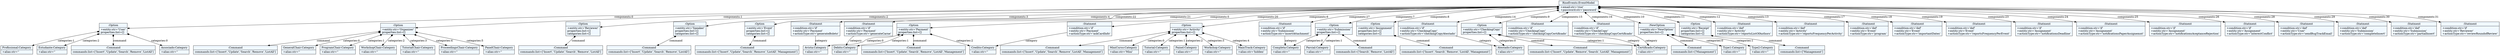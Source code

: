 
    digraph xtext {
    fontname = "Bitstream Vera Sans"
    fontsize = 8
    node[
        shape=record,
        style=filled,
        fillcolor=aliceblue
    ]
    nodesep = 0.3
    edge[dir=black,arrowtail=empty]


4540397664 -> 4540336224 [label="components:0" arrowtail=diamond dir=both]
4540336224 -> 4540334768 [label="command" arrowtail=diamond dir=both]
4540334768[label="{:Command|commands:list=['Insert','Update','Search','Remove','ListAll']\l}"]
4540336224 -> 4540432792 [label="categories:0" arrowtail=diamond dir=both]
4540432792[label="{Associado:Category|+alias:str=''\l}"]
4540336224 -> 4540432848 [label="categories:1" arrowtail=diamond dir=both]
4540432848[label="{Profissional:Category|+alias:str=''\l}"]
4540336224 -> 4540433016 [label="categories:2" arrowtail=diamond dir=both]
4540433016[label="{Estudante:Category|+alias:str=''\l}"]
4540336224[label="{:Option|+entity:str='User'\lproperties:list=[]\l}"]
4540397664 -> 4540335832 [label="components:1" arrowtail=diamond dir=both]
4540335832 -> 4540335272 [label="command" arrowtail=diamond dir=both]
4540335272[label="{:Command|commands:list=['Insert','Update','Search','Remove','ListAll']\l}"]
4540335832 -> 4540432904 [label="categories:0" arrowtail=diamond dir=both]
4540432904[label="{GeneralChair:Category|+alias:str=''\l}"]
4540335832 -> 4540433184 [label="categories:1" arrowtail=diamond dir=both]
4540433184[label="{ProgramChair:Category|+alias:str=''\l}"]
4540335832 -> 4540433296 [label="categories:2" arrowtail=diamond dir=both]
4540433296[label="{WorkshopChair:Category|+alias:str=''\l}"]
4540335832 -> 4540433352 [label="categories:3" arrowtail=diamond dir=both]
4540433352[label="{TutorialChair:Category|+alias:str=''\l}"]
4540335832 -> 4540433408 [label="categories:4" arrowtail=diamond dir=both]
4540433408[label="{ProceedingsChair:Category|+alias:str=''\l}"]
4540335832 -> 4540433464 [label="categories:5" arrowtail=diamond dir=both]
4540433464[label="{PanelChair:Category|+alias:str=''\l}"]
4540335832[label="{:Option|+entity:str='Organizer'\lproperties:list=[]\l}"]
4540397664 -> 4540334656 [label="components:2" arrowtail=diamond dir=both]
4540334656 -> 4540433520 [label="command" arrowtail=diamond dir=both]
4540433520[label="{:Command|commands:list=['Insert','Update','Search','Remove','ListAll']\l}"]
4540334656[label="{:Option|+entity:str='Reviewer'\lproperties:list=[]\lcategories:list=[]\l}"]
4540397664 -> 4540433128 [label="components:3" arrowtail=diamond dir=both]
4540433128 -> 4540433240 [label="command" arrowtail=diamond dir=both]
4540433240[label="{:Command|commands:list=['Insert','Update','Search','Remove','ListAll']\l}"]
4540433128[label="{:Option|+entity:str='Speaker'\lproperties:list=[]\lcategories:list=[]\l}"]
4540397664 -> 4540433072 [label="components:4" arrowtail=diamond dir=both]
4540433072 -> 4540433688 [label="command" arrowtail=diamond dir=both]
4540433688[label="{:Command|commands:list=['Insert','Update','Search','Remove','ListAll','Management']\l}"]
4540433072[label="{:Option|+entity:str='Event'\lproperties:list=[]\lcategories:list=[]\l}"]
4540397664 -> 4540433576 [label="components:5" arrowtail=diamond dir=both]
4540433576 -> 4540433800 [label="command" arrowtail=diamond dir=both]
4540433800[label="{:Command|commands:list=['Insert','Update','Search','Remove','ListAll','Management']\l}"]
4540433576 -> 4540433912 [label="categories:0" arrowtail=diamond dir=both]
4540433912[label="{Avista:Category|+alias:str=''\l}"]
4540433576 -> 4540433968 [label="categories:1" arrowtail=diamond dir=both]
4540433968[label="{Debito:Category|+alias:str=''\l}"]
4540433576 -> 4540434080 [label="categories:2" arrowtail=diamond dir=both]
4540434080[label="{Credito:Category|+alias:str=''\l}"]
4540433576[label="{:Option|+entity:str='Payment'\lproperties:list=[]\l}"]
4540397664 -> 4540433632 [label="components:6" arrowtail=diamond dir=both]
4540433632 -> 4540434136 [label="command" arrowtail=diamond dir=both]
4540434136[label="{:Command|commands:list=['Insert','Update','Search','Remove','ListAll','Management']\l}"]
4540433632 -> 4540434024 [label="categories:0" arrowtail=diamond dir=both]
4540434024[label="{MiniCurso:Category|+alias:str='Mini'\l}"]
4540433632 -> 4540434248 [label="categories:1" arrowtail=diamond dir=both]
4540434248[label="{Tutorial:Category|+alias:str=''\l}"]
4540433632 -> 4540434304 [label="categories:2" arrowtail=diamond dir=both]
4540434304[label="{Painel:Category|+alias:str=''\l}"]
4540433632 -> 4540434416 [label="categories:3" arrowtail=diamond dir=both]
4540434416[label="{Workshop:Category|+alias:str=''\l}"]
4540433632 -> 4540434472 [label="categories:4" arrowtail=diamond dir=both]
4540434472[label="{MainTrack:Category|+alias:str='hidden'\l}"]
4540433632[label="{:Option|+entity:str='Activity'\lproperties:list=[]\l}"]
4540397664 -> 4540433856 [label="components:7" arrowtail=diamond dir=both]
4540433856 -> 4540434528 [label="command" arrowtail=diamond dir=both]
4540434528[label="{:Command|commands:list=['Search','Remove','ListAll']\l}"]
4540433856 -> 4540434584 [label="categories:0" arrowtail=diamond dir=both]
4540434584[label="{Completa:Category|+alias:str=''\l}"]
4540433856 -> 4540434640 [label="categories:1" arrowtail=diamond dir=both]
4540434640[label="{Parcial:Category|+alias:str=''\l}"]
4540433856[label="{:Option|+entity:str='Submission'\lproperties:list=[]\l}"]
4540397664 -> 4540434192 [label="components:8" arrowtail=diamond dir=both]
4540434192 -> 4540434752 [label="command" arrowtail=diamond dir=both]
4540434752[label="{:Command|commands:list=['Insert','Search','Remove','ListAll','Management']\l}"]
4540434192[label="{:Option|+entity:str='Assignment'\lproperties:list=[]\lcategories:list=[]\l}"]
4540397664 -> 4540434360 [label="components:9" arrowtail=diamond dir=both]
4540434360 -> 4540434696 [label="command" arrowtail=diamond dir=both]
4540434696[label="{:Command|commands:list=['Insert','Update','Remove','Search','ListAll','Management']\l}"]
4540434360 -> 4540434920 [label="categories:0" arrowtail=diamond dir=both]
4540434920[label="{Atestado:Category|+alias:str=''\l}"]
4540434360 -> 4540434976 [label="categories:1" arrowtail=diamond dir=both]
4540434976[label="{Certificado:Category|+alias:str=''\l}"]
4540434360[label="{:Option|+entity:str='CheckingCopy'\lproperties:list=[]\l}"]
4540397664 -> 4540433744 [label="components:10" arrowtail=diamond dir=both]
4540433744 -> 4540435088 [label="command" arrowtail=diamond dir=both]
4540435088[label="{:Command|commands:list=['Management']\l}"]
4540433744 -> 4540435032 [label="categories:0" arrowtail=diamond dir=both]
4540435032[label="{Type1:Category|+alias:str=''\l}"]
4540433744 -> 4540435200 [label="categories:1" arrowtail=diamond dir=both]
4540435200[label="{Type2:Category|+alias:str=''\l}"]
4540433744[label="{:NewOption|+entity:str='NewOption'\lproperties:list=[]\l}"]
4540397664 -> 4540434864 [label="components:11" arrowtail=diamond dir=both]
4540434864 -> 4540435312 [label="command" arrowtail=diamond dir=both]
4540435312[label="{:Command|commands:list=['Management']\l}"]
4540434864[label="{:Option|+entity:str='Receipt'\lproperties:list=[]\lcategories:list=[]\l}"]
4540397664 -> 4540435144 [label="components:12" arrowtail=diamond dir=both]
4540435144[label="{:Statment|+condition:str='def'\l+entity:str='Activity'\l+actionType:str='reportsListOfAuthors'\l}"]
4540397664 -> 4540434808 [label="components:13" arrowtail=diamond dir=both]
4540434808[label="{:Statment|+condition:str='def'\l+entity:str='Activity'\l+actionType:str='reportsFrequencyPerActivity'\l}"]
4540397664 -> 4540435256 [label="components:14" arrowtail=diamond dir=both]
4540435256 -> 4540434920 [label="category" ]
4540435256[label="{:Statment|+condition:str='if'\l+entity:str='CheckingCopy'\l+actionType:str='checkingCopyAtestado'\l}"]
4540397664 -> 4540435424 [label="components:15" arrowtail=diamond dir=both]
4540435424 -> 4540434976 [label="category" ]
4540435424[label="{:Statment|+condition:str='if'\l+entity:str='CheckingCopy'\l+actionType:str='checkingCopyCertificado'\l}"]
4540397664 -> 4540435536 [label="components:16" arrowtail=diamond dir=both]
4540435536 -> 4540434976 [label="category" ]
4540435536[label="{:Statment|+condition:str='if'\l+entity:str='CheckiCopy'\l+actionType:str='checkingCopyCertificado'\l}"]
4540397664 -> 4540435648 [label="components:17" arrowtail=diamond dir=both]
4540435648[label="{:Statment|+condition:str='def'\l+entity:str='Event'\l+actionType:str='program'\l}"]
4540397664 -> 4540435760 [label="components:18" arrowtail=diamond dir=both]
4540435760[label="{:Statment|+condition:str='def'\l+entity:str='Event'\l+actionType:str='importantDates'\l}"]
4540397664 -> 4540435816 [label="components:19" arrowtail=diamond dir=both]
4540435816[label="{:Statment|+condition:str='def'\l+entity:str='Event'\l+actionType:str='reportsFrequencyPerEvent'\l}"]
4540397664 -> 4540435872 [label="components:20" arrowtail=diamond dir=both]
4540435872 -> 4540434080 [label="category" ]
4540435872[label="{:Statment|+condition:str='if'\l+entity:str='Payment'\l+actionType:str='askCardInfo'\l}"]
4540397664 -> 4540435928 [label="components:21" arrowtail=diamond dir=both]
4540435928 -> 4540433968 [label="category" ]
4540435928[label="{:Statment|+condition:str='if'\l+entity:str='Payment'\l+actionType:str='generateCarne'\l}"]
4540397664 -> 4540436040 [label="components:22" arrowtail=diamond dir=both]
4540436040 -> 4540433912 [label="category" ]
4540436040[label="{:Statment|+condition:str='if'\l+entity:str='Payment'\l+actionType:str='generateBoleto'\l}"]
4540397664 -> 4540436152 [label="components:23" arrowtail=diamond dir=both]
4540436152[label="{:Statment|+condition:str='if'\l+entity:str='Assignment'\l+actionType:str='notificationsDeadline'\l}"]
4540397664 -> 4540436264 [label="components:24" arrowtail=diamond dir=both]
4540436264[label="{:Statment|+condition:str='if'\l+entity:str='Assignment'\l+actionType:str='notificationsPaperAssignemnt'\l}"]
4540397664 -> 4540436320 [label="components:25" arrowtail=diamond dir=both]
4540436320[label="{:Statment|+condition:str='if'\l+entity:str='Assignment'\l+actionType:str='notificationsAceptanceRejection'\l}"]
4540397664 -> 4540436376 [label="components:26" arrowtail=diamond dir=both]
4540436376[label="{:Statment|+condition:str='if'\l+entity:str='Assignment'\l+actionType:str='interestConflict'\l}"]
4540397664 -> 4540436432 [label="components:27" arrowtail=diamond dir=both]
4540436432 -> 4540434584 [label="category" ]
4540436432[label="{:Statment|+condition:str='if'\l+entity:str='Submission'\l+actionType:str='insertAttachment'\l}"]
4540397664 -> 4540436208 [label="components:28" arrowtail=diamond dir=both]
4540436208[label="{:Statment|+condition:str='def'\l+entity:str='User'\l+actionType:str='sendBugTrackEmail'\l}"]
4540397664 -> 4540559544 [label="components:29" arrowtail=diamond dir=both]
4540559544[label="{:Statment|+condition:str='def'\l+entity:str='Submission'\l+actionType:str='completeInsert'\l}"]
4540397664 -> 4540559600 [label="components:30" arrowtail=diamond dir=both]
4540559600[label="{:Statment|+condition:str='def'\l+entity:str='Submission'\l+actionType:str='partialInsert'\l}"]
4540397664 -> 4540559656 [label="components:31" arrowtail=diamond dir=both]
4540559656[label="{:Statment|+condition:str='if'\l+entity:str='Reviewer'\l+actionType:str='reviewRoundofReview'\l}"]
4540397664[label="{RiseEvents:EventModel|+email:str='rise'\l+password:str='password'\l}"]

}
